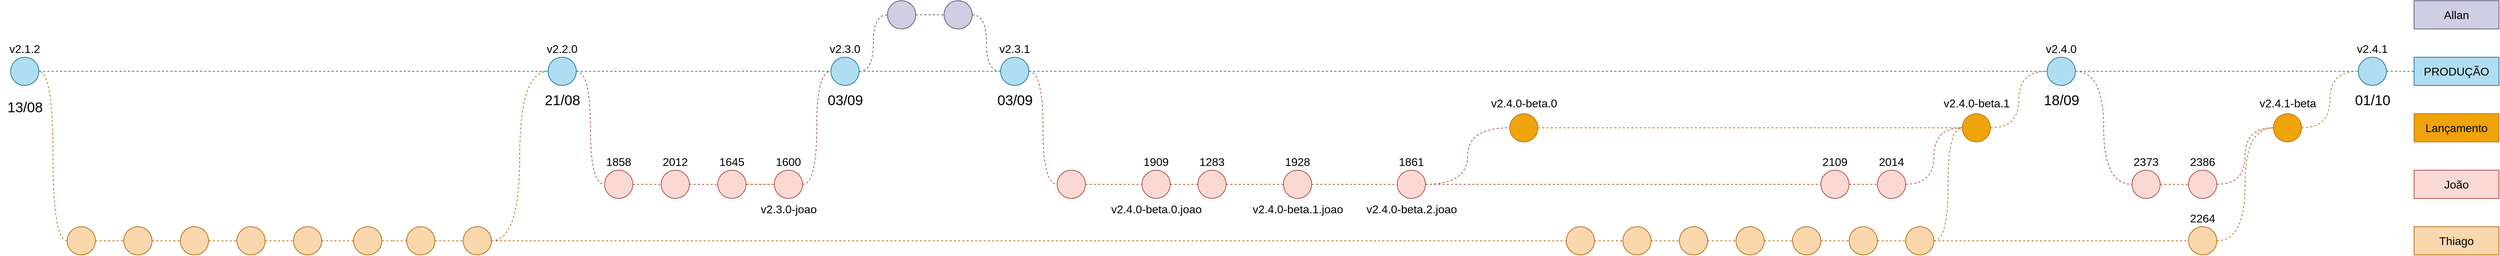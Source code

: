<mxfile version="28.2.5">
  <diagram name="Página-1" id="0lFC8JYQDPyYa-0Zj6cP">
    <mxGraphModel dx="3020" dy="1036" grid="1" gridSize="10" guides="1" tooltips="1" connect="1" arrows="1" fold="1" page="1" pageScale="1" pageWidth="827" pageHeight="1169" math="0" shadow="0">
      <root>
        <mxCell id="0" />
        <mxCell id="1" parent="0" />
        <mxCell id="Hf0nUSn8OMHUZp1qof5B-4" value="" style="edgeStyle=orthogonalEdgeStyle;rounded=1;orthogonalLoop=1;jettySize=auto;html=1;fontFamily=Helvetica;fontSize=16;fontColor=default;fontStyle=0;labelBackgroundColor=none;curved=0;endArrow=none;endFill=0;dashed=1;fillColor=#b1ddf0;strokeColor=#10739e;" parent="1" source="Hf0nUSn8OMHUZp1qof5B-1" target="Hf0nUSn8OMHUZp1qof5B-3" edge="1">
          <mxGeometry relative="1" as="geometry" />
        </mxCell>
        <mxCell id="GIleygXYsajchvQRSn_2-2" style="edgeStyle=orthogonalEdgeStyle;rounded=1;orthogonalLoop=1;jettySize=auto;html=1;entryX=0;entryY=0.5;entryDx=0;entryDy=0;dashed=1;strokeColor=#ae4132;align=center;verticalAlign=middle;fontFamily=Helvetica;fontSize=16;fontColor=default;fontStyle=0;labelBackgroundColor=none;endArrow=none;endFill=0;fillColor=#fad9d5;exitX=1;exitY=0.5;exitDx=0;exitDy=0;curved=1;" parent="1" source="Hf0nUSn8OMHUZp1qof5B-3" target="GIleygXYsajchvQRSn_2-1" edge="1">
          <mxGeometry relative="1" as="geometry" />
        </mxCell>
        <mxCell id="Hf0nUSn8OMHUZp1qof5B-1" value="v2.1.2" style="ellipse;whiteSpace=wrap;html=1;aspect=fixed;fillColor=#b1ddf0;strokeColor=#10739e;labelPosition=center;verticalLabelPosition=top;align=center;verticalAlign=bottom;fontStyle=0;labelBackgroundColor=none;fontSize=16;" parent="1" vertex="1">
          <mxGeometry x="-720" y="280" width="40" height="40" as="geometry" />
        </mxCell>
        <mxCell id="Hf0nUSn8OMHUZp1qof5B-10" value="" style="edgeStyle=orthogonalEdgeStyle;shape=connector;curved=0;rounded=1;orthogonalLoop=1;jettySize=auto;html=1;dashed=1;strokeColor=#10739e;align=center;verticalAlign=middle;fontFamily=Helvetica;fontSize=16;fontColor=default;fontStyle=0;labelBackgroundColor=none;endArrow=none;endFill=0;fillColor=#b1ddf0;" parent="1" source="Hf0nUSn8OMHUZp1qof5B-3" target="Hf0nUSn8OMHUZp1qof5B-9" edge="1">
          <mxGeometry relative="1" as="geometry" />
        </mxCell>
        <mxCell id="Hf0nUSn8OMHUZp1qof5B-3" value="v2.2.0" style="ellipse;whiteSpace=wrap;html=1;aspect=fixed;fillColor=#b1ddf0;strokeColor=#10739e;labelPosition=center;verticalLabelPosition=top;align=center;verticalAlign=bottom;fontStyle=0;labelBackgroundColor=none;fontSize=16;" parent="1" vertex="1">
          <mxGeometry x="40" y="280" width="40" height="40" as="geometry" />
        </mxCell>
        <mxCell id="Hf0nUSn8OMHUZp1qof5B-12" value="" style="edgeStyle=orthogonalEdgeStyle;shape=connector;curved=0;rounded=1;orthogonalLoop=1;jettySize=auto;html=1;dashed=1;strokeColor=#10739e;align=center;verticalAlign=middle;fontFamily=Helvetica;fontSize=16;fontColor=default;fontStyle=0;labelBackgroundColor=none;endArrow=none;endFill=0;fillColor=#b1ddf0;" parent="1" source="Hf0nUSn8OMHUZp1qof5B-9" target="Hf0nUSn8OMHUZp1qof5B-11" edge="1">
          <mxGeometry relative="1" as="geometry" />
        </mxCell>
        <mxCell id="GIleygXYsajchvQRSn_2-31" style="edgeStyle=orthogonalEdgeStyle;shape=connector;curved=1;rounded=1;orthogonalLoop=1;jettySize=auto;html=1;entryX=0;entryY=0.5;entryDx=0;entryDy=0;dashed=1;strokeColor=#56517e;align=center;verticalAlign=middle;fontFamily=Helvetica;fontSize=16;fontColor=default;fontStyle=0;labelBackgroundColor=none;endArrow=none;endFill=0;fillColor=#d0cee2;" parent="1" source="Hf0nUSn8OMHUZp1qof5B-9" target="GIleygXYsajchvQRSn_2-30" edge="1">
          <mxGeometry relative="1" as="geometry" />
        </mxCell>
        <mxCell id="Hf0nUSn8OMHUZp1qof5B-9" value="v2.3.0" style="ellipse;whiteSpace=wrap;html=1;aspect=fixed;fillColor=#b1ddf0;strokeColor=#10739e;labelPosition=center;verticalLabelPosition=top;align=center;verticalAlign=bottom;fontStyle=0;labelBackgroundColor=none;fontSize=16;" parent="1" vertex="1">
          <mxGeometry x="440" y="280" width="40" height="40" as="geometry" />
        </mxCell>
        <mxCell id="Hf0nUSn8OMHUZp1qof5B-14" value="" style="edgeStyle=orthogonalEdgeStyle;shape=connector;curved=0;rounded=1;orthogonalLoop=1;jettySize=auto;html=1;dashed=1;strokeColor=#10739e;align=center;verticalAlign=middle;fontFamily=Helvetica;fontSize=16;fontColor=default;fontStyle=0;labelBackgroundColor=none;endArrow=none;endFill=0;fillColor=#b1ddf0;entryX=0;entryY=0.5;entryDx=0;entryDy=0;" parent="1" source="Hf0nUSn8OMHUZp1qof5B-11" target="GIleygXYsajchvQRSn_2-66" edge="1">
          <mxGeometry relative="1" as="geometry" />
        </mxCell>
        <mxCell id="GIleygXYsajchvQRSn_2-37" style="edgeStyle=orthogonalEdgeStyle;shape=connector;curved=1;rounded=1;orthogonalLoop=1;jettySize=auto;html=1;entryX=0;entryY=0.5;entryDx=0;entryDy=0;dashed=1;strokeColor=#ae4132;align=center;verticalAlign=middle;fontFamily=Helvetica;fontSize=16;fontColor=default;fontStyle=0;labelBackgroundColor=none;endArrow=none;endFill=0;fillColor=#fad9d5;" parent="1" source="Hf0nUSn8OMHUZp1qof5B-11" target="GIleygXYsajchvQRSn_2-36" edge="1">
          <mxGeometry relative="1" as="geometry" />
        </mxCell>
        <mxCell id="Hf0nUSn8OMHUZp1qof5B-11" value="v2.3.1" style="ellipse;whiteSpace=wrap;html=1;aspect=fixed;fillColor=#b1ddf0;strokeColor=#10739e;labelPosition=center;verticalLabelPosition=top;align=center;verticalAlign=bottom;fontStyle=0;labelBackgroundColor=none;fontSize=16;" parent="1" vertex="1">
          <mxGeometry x="680" y="280" width="40" height="40" as="geometry" />
        </mxCell>
        <mxCell id="Hf0nUSn8OMHUZp1qof5B-13" value="PRODUÇÃO" style="whiteSpace=wrap;html=1;fontSize=16;verticalAlign=middle;fillColor=#b1ddf0;strokeColor=#10739e;fontStyle=0;labelBackgroundColor=none;" parent="1" vertex="1">
          <mxGeometry x="2679" y="280" width="120" height="40" as="geometry" />
        </mxCell>
        <mxCell id="Hf0nUSn8OMHUZp1qof5B-19" value="" style="edgeStyle=orthogonalEdgeStyle;shape=connector;curved=0;rounded=1;orthogonalLoop=1;jettySize=auto;html=1;dashed=1;strokeColor=#b46504;align=center;verticalAlign=middle;fontFamily=Helvetica;fontSize=16;fontColor=default;fontStyle=0;labelBackgroundColor=none;endArrow=none;endFill=0;fillColor=#fad7ac;" parent="1" source="Hf0nUSn8OMHUZp1qof5B-16" target="Hf0nUSn8OMHUZp1qof5B-18" edge="1">
          <mxGeometry relative="1" as="geometry" />
        </mxCell>
        <mxCell id="GIleygXYsajchvQRSn_2-4" style="edgeStyle=orthogonalEdgeStyle;rounded=1;orthogonalLoop=1;jettySize=auto;html=1;dashed=1;strokeColor=#b46504;align=center;verticalAlign=middle;fontFamily=Helvetica;fontSize=16;fontColor=default;fontStyle=0;labelBackgroundColor=none;endArrow=none;endFill=0;curved=1;fillColor=#fad7ac;entryX=1;entryY=0.5;entryDx=0;entryDy=0;" parent="1" source="Hf0nUSn8OMHUZp1qof5B-16" target="Hf0nUSn8OMHUZp1qof5B-1" edge="1">
          <mxGeometry relative="1" as="geometry">
            <mxPoint x="20" y="370" as="targetPoint" />
          </mxGeometry>
        </mxCell>
        <mxCell id="Hf0nUSn8OMHUZp1qof5B-16" value="" style="ellipse;whiteSpace=wrap;html=1;aspect=fixed;fillColor=#fad7ac;strokeColor=#b46504;labelPosition=center;verticalLabelPosition=top;align=center;verticalAlign=bottom;fontStyle=0;labelBackgroundColor=none;fontSize=16;" parent="1" vertex="1">
          <mxGeometry x="-640" y="520" width="40" height="40" as="geometry" />
        </mxCell>
        <mxCell id="Hf0nUSn8OMHUZp1qof5B-21" value="" style="edgeStyle=orthogonalEdgeStyle;shape=connector;curved=0;rounded=1;orthogonalLoop=1;jettySize=auto;html=1;dashed=1;strokeColor=#b46504;align=center;verticalAlign=middle;fontFamily=Helvetica;fontSize=16;fontColor=default;fontStyle=0;labelBackgroundColor=none;endArrow=none;endFill=0;fillColor=#fad7ac;exitX=1;exitY=0.5;exitDx=0;exitDy=0;" parent="1" source="Hf0nUSn8OMHUZp1qof5B-18" target="Hf0nUSn8OMHUZp1qof5B-20" edge="1">
          <mxGeometry relative="1" as="geometry">
            <mxPoint x="-320" y="540" as="sourcePoint" />
          </mxGeometry>
        </mxCell>
        <mxCell id="Hf0nUSn8OMHUZp1qof5B-18" value="" style="ellipse;whiteSpace=wrap;html=1;aspect=fixed;fillColor=#fad7ac;strokeColor=#b46504;labelPosition=center;verticalLabelPosition=top;align=center;verticalAlign=bottom;fontStyle=0;labelBackgroundColor=none;fontSize=16;" parent="1" vertex="1">
          <mxGeometry x="-560" y="520" width="40" height="40" as="geometry" />
        </mxCell>
        <mxCell id="Hf0nUSn8OMHUZp1qof5B-23" value="" style="edgeStyle=orthogonalEdgeStyle;shape=connector;curved=0;rounded=1;orthogonalLoop=1;jettySize=auto;html=1;dashed=1;strokeColor=#b46504;align=center;verticalAlign=middle;fontFamily=Helvetica;fontSize=16;fontColor=default;fontStyle=0;labelBackgroundColor=none;endArrow=none;endFill=0;fillColor=#fad7ac;" parent="1" source="Hf0nUSn8OMHUZp1qof5B-20" target="Hf0nUSn8OMHUZp1qof5B-22" edge="1">
          <mxGeometry relative="1" as="geometry" />
        </mxCell>
        <mxCell id="Hf0nUSn8OMHUZp1qof5B-20" value="" style="ellipse;whiteSpace=wrap;html=1;aspect=fixed;fillColor=#fad7ac;strokeColor=#b46504;labelPosition=center;verticalLabelPosition=top;align=center;verticalAlign=bottom;fontStyle=0;labelBackgroundColor=none;fontSize=16;" parent="1" vertex="1">
          <mxGeometry x="-480" y="520" width="40" height="40" as="geometry" />
        </mxCell>
        <mxCell id="GIleygXYsajchvQRSn_2-19" value="" style="edgeStyle=orthogonalEdgeStyle;shape=connector;curved=0;rounded=1;orthogonalLoop=1;jettySize=auto;html=1;dashed=1;strokeColor=#b46504;align=center;verticalAlign=middle;fontFamily=Helvetica;fontSize=16;fontColor=default;fontStyle=0;labelBackgroundColor=none;endArrow=none;endFill=0;fillColor=#fad7ac;" parent="1" source="Hf0nUSn8OMHUZp1qof5B-22" target="GIleygXYsajchvQRSn_2-18" edge="1">
          <mxGeometry relative="1" as="geometry" />
        </mxCell>
        <mxCell id="Hf0nUSn8OMHUZp1qof5B-22" value="" style="ellipse;whiteSpace=wrap;html=1;aspect=fixed;fillColor=#fad7ac;strokeColor=#b46504;labelPosition=center;verticalLabelPosition=top;align=center;verticalAlign=bottom;fontStyle=0;labelBackgroundColor=none;fontSize=16;" parent="1" vertex="1">
          <mxGeometry x="-400" y="520" width="40" height="40" as="geometry" />
        </mxCell>
        <mxCell id="Hf0nUSn8OMHUZp1qof5B-24" value="Thiago" style="whiteSpace=wrap;html=1;fontSize=16;verticalAlign=middle;fillColor=#fad7ac;strokeColor=#b46504;fontStyle=0;labelBackgroundColor=none;" parent="1" vertex="1">
          <mxGeometry x="2679" y="520" width="120" height="40" as="geometry" />
        </mxCell>
        <mxCell id="GIleygXYsajchvQRSn_2-6" value="" style="edgeStyle=orthogonalEdgeStyle;rounded=1;orthogonalLoop=1;jettySize=auto;html=1;dashed=1;strokeColor=#ae4132;align=center;verticalAlign=middle;fontFamily=Helvetica;fontSize=16;fontColor=default;fontStyle=0;labelBackgroundColor=none;endArrow=none;endFill=0;curved=1;fillColor=#fad9d5;" parent="1" source="GIleygXYsajchvQRSn_2-1" target="GIleygXYsajchvQRSn_2-5" edge="1">
          <mxGeometry relative="1" as="geometry" />
        </mxCell>
        <mxCell id="GIleygXYsajchvQRSn_2-1" value="1858" style="ellipse;whiteSpace=wrap;html=1;aspect=fixed;fillColor=#fad9d5;strokeColor=#ae4132;labelPosition=center;verticalLabelPosition=top;align=center;verticalAlign=bottom;fontStyle=0;labelBackgroundColor=none;fontSize=16;" parent="1" vertex="1">
          <mxGeometry x="120" y="440" width="40" height="40" as="geometry" />
        </mxCell>
        <mxCell id="GIleygXYsajchvQRSn_2-3" value="João" style="whiteSpace=wrap;html=1;fontSize=16;verticalAlign=middle;fillColor=#fad9d5;strokeColor=#ae4132;fontStyle=0;labelBackgroundColor=none;" parent="1" vertex="1">
          <mxGeometry x="2679" y="440" width="120" height="40" as="geometry" />
        </mxCell>
        <mxCell id="GIleygXYsajchvQRSn_2-8" value="" style="edgeStyle=orthogonalEdgeStyle;rounded=1;orthogonalLoop=1;jettySize=auto;html=1;dashed=1;strokeColor=#ae4132;align=center;verticalAlign=middle;fontFamily=Helvetica;fontSize=16;fontColor=default;fontStyle=0;labelBackgroundColor=none;endArrow=none;endFill=0;curved=1;fillColor=#fad9d5;" parent="1" source="GIleygXYsajchvQRSn_2-5" target="GIleygXYsajchvQRSn_2-7" edge="1">
          <mxGeometry relative="1" as="geometry" />
        </mxCell>
        <mxCell id="GIleygXYsajchvQRSn_2-5" value="2012" style="ellipse;whiteSpace=wrap;html=1;aspect=fixed;fillColor=#fad9d5;strokeColor=#ae4132;labelPosition=center;verticalLabelPosition=top;align=center;verticalAlign=bottom;fontStyle=0;labelBackgroundColor=none;fontSize=16;" parent="1" vertex="1">
          <mxGeometry x="200" y="440" width="40" height="40" as="geometry" />
        </mxCell>
        <mxCell id="GIleygXYsajchvQRSn_2-10" value="" style="edgeStyle=orthogonalEdgeStyle;rounded=1;orthogonalLoop=1;jettySize=auto;html=1;dashed=1;strokeColor=#b46504;align=center;verticalAlign=middle;fontFamily=Helvetica;fontSize=16;fontColor=default;fontStyle=0;labelBackgroundColor=none;endArrow=none;endFill=0;curved=0;fillColor=#fad7ac;" parent="1" source="GIleygXYsajchvQRSn_2-7" target="GIleygXYsajchvQRSn_2-9" edge="1">
          <mxGeometry relative="1" as="geometry" />
        </mxCell>
        <mxCell id="GIleygXYsajchvQRSn_2-7" value="1645" style="ellipse;whiteSpace=wrap;html=1;aspect=fixed;fillColor=#fad9d5;strokeColor=#ae4132;labelPosition=center;verticalLabelPosition=top;align=center;verticalAlign=bottom;fontStyle=0;labelBackgroundColor=none;fontSize=16;" parent="1" vertex="1">
          <mxGeometry x="280" y="440" width="40" height="40" as="geometry" />
        </mxCell>
        <mxCell id="GIleygXYsajchvQRSn_2-26" value="" style="edgeStyle=orthogonalEdgeStyle;shape=connector;curved=1;rounded=1;orthogonalLoop=1;jettySize=auto;html=1;dashed=1;strokeColor=#ae4132;align=center;verticalAlign=middle;fontFamily=Helvetica;fontSize=16;fontColor=default;fontStyle=0;labelBackgroundColor=none;endArrow=none;endFill=0;fillColor=#fad9d5;" parent="1" source="GIleygXYsajchvQRSn_2-9" target="GIleygXYsajchvQRSn_2-7" edge="1">
          <mxGeometry relative="1" as="geometry" />
        </mxCell>
        <mxCell id="GIleygXYsajchvQRSn_2-28" style="edgeStyle=orthogonalEdgeStyle;shape=connector;rounded=1;orthogonalLoop=1;jettySize=auto;html=1;entryX=0;entryY=0.5;entryDx=0;entryDy=0;dashed=1;strokeColor=#ae4132;align=center;verticalAlign=middle;fontFamily=Helvetica;fontSize=16;fontColor=default;fontStyle=0;labelBackgroundColor=none;endArrow=none;endFill=0;fillColor=#fad9d5;curved=1;" parent="1" source="GIleygXYsajchvQRSn_2-9" target="Hf0nUSn8OMHUZp1qof5B-9" edge="1">
          <mxGeometry relative="1" as="geometry" />
        </mxCell>
        <mxCell id="GIleygXYsajchvQRSn_2-9" value="1600" style="ellipse;whiteSpace=wrap;html=1;aspect=fixed;fillColor=#fad9d5;strokeColor=#ae4132;labelPosition=center;verticalLabelPosition=top;align=center;verticalAlign=bottom;fontStyle=0;labelBackgroundColor=none;fontSize=16;" parent="1" vertex="1">
          <mxGeometry x="360" y="440" width="40" height="40" as="geometry" />
        </mxCell>
        <mxCell id="GIleygXYsajchvQRSn_2-21" value="" style="edgeStyle=orthogonalEdgeStyle;shape=connector;curved=0;rounded=1;orthogonalLoop=1;jettySize=auto;html=1;dashed=1;strokeColor=#b46504;align=center;verticalAlign=middle;fontFamily=Helvetica;fontSize=16;fontColor=default;fontStyle=0;labelBackgroundColor=none;endArrow=none;endFill=0;fillColor=#fad7ac;" parent="1" source="GIleygXYsajchvQRSn_2-18" target="GIleygXYsajchvQRSn_2-20" edge="1">
          <mxGeometry relative="1" as="geometry" />
        </mxCell>
        <mxCell id="GIleygXYsajchvQRSn_2-18" value="" style="ellipse;whiteSpace=wrap;html=1;aspect=fixed;fillColor=#fad7ac;strokeColor=#b46504;labelPosition=center;verticalLabelPosition=top;align=center;verticalAlign=bottom;fontStyle=0;labelBackgroundColor=none;fontSize=16;" parent="1" vertex="1">
          <mxGeometry x="-320" y="520" width="40" height="40" as="geometry" />
        </mxCell>
        <mxCell id="GIleygXYsajchvQRSn_2-23" value="" style="edgeStyle=orthogonalEdgeStyle;shape=connector;curved=0;rounded=1;orthogonalLoop=1;jettySize=auto;html=1;dashed=1;strokeColor=#b46504;align=center;verticalAlign=middle;fontFamily=Helvetica;fontSize=16;fontColor=default;fontStyle=0;labelBackgroundColor=none;endArrow=none;endFill=0;fillColor=#fad7ac;" parent="1" source="GIleygXYsajchvQRSn_2-20" target="GIleygXYsajchvQRSn_2-22" edge="1">
          <mxGeometry relative="1" as="geometry" />
        </mxCell>
        <mxCell id="GIleygXYsajchvQRSn_2-20" value="" style="ellipse;whiteSpace=wrap;html=1;aspect=fixed;fillColor=#fad7ac;strokeColor=#b46504;labelPosition=center;verticalLabelPosition=top;align=center;verticalAlign=bottom;fontStyle=0;labelBackgroundColor=none;fontSize=16;" parent="1" vertex="1">
          <mxGeometry x="-235" y="520" width="40" height="40" as="geometry" />
        </mxCell>
        <mxCell id="GIleygXYsajchvQRSn_2-25" value="" style="edgeStyle=orthogonalEdgeStyle;shape=connector;curved=0;rounded=1;orthogonalLoop=1;jettySize=auto;html=1;dashed=1;strokeColor=#b46504;align=center;verticalAlign=middle;fontFamily=Helvetica;fontSize=16;fontColor=default;fontStyle=0;labelBackgroundColor=none;endArrow=none;endFill=0;fillColor=#fad7ac;" parent="1" source="GIleygXYsajchvQRSn_2-22" target="GIleygXYsajchvQRSn_2-24" edge="1">
          <mxGeometry relative="1" as="geometry" />
        </mxCell>
        <mxCell id="GIleygXYsajchvQRSn_2-22" value="" style="ellipse;whiteSpace=wrap;html=1;aspect=fixed;fillColor=#fad7ac;strokeColor=#b46504;labelPosition=center;verticalLabelPosition=top;align=center;verticalAlign=bottom;fontStyle=0;labelBackgroundColor=none;fontSize=16;" parent="1" vertex="1">
          <mxGeometry x="-160" y="520" width="40" height="40" as="geometry" />
        </mxCell>
        <mxCell id="GIleygXYsajchvQRSn_2-35" style="edgeStyle=orthogonalEdgeStyle;shape=connector;curved=1;rounded=1;orthogonalLoop=1;jettySize=auto;html=1;entryX=0;entryY=0.5;entryDx=0;entryDy=0;dashed=1;strokeColor=#b46504;align=center;verticalAlign=middle;fontFamily=Helvetica;fontSize=16;fontColor=default;fontStyle=0;labelBackgroundColor=none;endArrow=none;endFill=0;fillColor=#fad7ac;" parent="1" source="GIleygXYsajchvQRSn_2-24" target="Hf0nUSn8OMHUZp1qof5B-3" edge="1">
          <mxGeometry relative="1" as="geometry" />
        </mxCell>
        <mxCell id="GIleygXYsajchvQRSn_2-46" style="edgeStyle=orthogonalEdgeStyle;shape=connector;curved=1;rounded=1;orthogonalLoop=1;jettySize=auto;html=1;dashed=1;strokeColor=#b46504;align=center;verticalAlign=middle;fontFamily=Helvetica;fontSize=16;fontColor=default;fontStyle=0;labelBackgroundColor=none;endArrow=none;endFill=0;fillColor=#fad7ac;entryX=0;entryY=0.5;entryDx=0;entryDy=0;" parent="1" source="GIleygXYsajchvQRSn_2-24" target="GIleygXYsajchvQRSn_2-47" edge="1">
          <mxGeometry relative="1" as="geometry">
            <mxPoint x="90" y="540" as="targetPoint" />
          </mxGeometry>
        </mxCell>
        <mxCell id="GIleygXYsajchvQRSn_2-24" value="" style="ellipse;whiteSpace=wrap;html=1;aspect=fixed;fillColor=#fad7ac;strokeColor=#b46504;labelPosition=center;verticalLabelPosition=top;align=center;verticalAlign=bottom;fontStyle=0;labelBackgroundColor=none;fontSize=16;" parent="1" vertex="1">
          <mxGeometry x="-80" y="520" width="40" height="40" as="geometry" />
        </mxCell>
        <mxCell id="GIleygXYsajchvQRSn_2-29" value="Allan" style="whiteSpace=wrap;html=1;fontSize=16;verticalAlign=middle;fillColor=#d0cee2;strokeColor=#56517e;fontStyle=0;labelBackgroundColor=none;" parent="1" vertex="1">
          <mxGeometry x="2679" y="200" width="120" height="40" as="geometry" />
        </mxCell>
        <mxCell id="GIleygXYsajchvQRSn_2-33" value="" style="edgeStyle=orthogonalEdgeStyle;shape=connector;curved=0;rounded=1;orthogonalLoop=1;jettySize=auto;html=1;dashed=1;strokeColor=#56517e;align=center;verticalAlign=middle;fontFamily=Helvetica;fontSize=16;fontColor=default;fontStyle=0;labelBackgroundColor=none;endArrow=none;endFill=0;fillColor=#d0cee2;" parent="1" source="GIleygXYsajchvQRSn_2-30" target="GIleygXYsajchvQRSn_2-32" edge="1">
          <mxGeometry relative="1" as="geometry" />
        </mxCell>
        <mxCell id="GIleygXYsajchvQRSn_2-30" value="" style="ellipse;whiteSpace=wrap;html=1;aspect=fixed;fillColor=#d0cee2;strokeColor=#56517e;labelPosition=center;verticalLabelPosition=top;align=center;verticalAlign=bottom;fontStyle=0;labelBackgroundColor=none;fontSize=16;" parent="1" vertex="1">
          <mxGeometry x="520" y="200" width="40" height="40" as="geometry" />
        </mxCell>
        <mxCell id="GIleygXYsajchvQRSn_2-34" style="edgeStyle=orthogonalEdgeStyle;shape=connector;curved=1;rounded=1;orthogonalLoop=1;jettySize=auto;html=1;entryX=0;entryY=0.5;entryDx=0;entryDy=0;dashed=1;strokeColor=#56517e;align=center;verticalAlign=middle;fontFamily=Helvetica;fontSize=16;fontColor=default;fontStyle=0;labelBackgroundColor=none;endArrow=none;endFill=0;fillColor=#d0cee2;" parent="1" source="GIleygXYsajchvQRSn_2-32" target="Hf0nUSn8OMHUZp1qof5B-11" edge="1">
          <mxGeometry relative="1" as="geometry" />
        </mxCell>
        <mxCell id="GIleygXYsajchvQRSn_2-32" value="" style="ellipse;whiteSpace=wrap;html=1;aspect=fixed;fillColor=#d0cee2;strokeColor=#56517e;labelPosition=center;verticalLabelPosition=top;align=center;verticalAlign=bottom;fontStyle=0;labelBackgroundColor=none;fontSize=16;" parent="1" vertex="1">
          <mxGeometry x="600" y="200" width="40" height="40" as="geometry" />
        </mxCell>
        <mxCell id="GIleygXYsajchvQRSn_2-39" value="" style="edgeStyle=orthogonalEdgeStyle;shape=connector;curved=1;rounded=1;orthogonalLoop=1;jettySize=auto;html=1;dashed=1;strokeColor=#ae4132;align=center;verticalAlign=middle;fontFamily=Helvetica;fontSize=16;fontColor=default;fontStyle=0;labelBackgroundColor=none;endArrow=none;endFill=0;fillColor=#fad9d5;" parent="1" source="GIleygXYsajchvQRSn_2-36" target="GIleygXYsajchvQRSn_2-38" edge="1">
          <mxGeometry relative="1" as="geometry" />
        </mxCell>
        <mxCell id="GIleygXYsajchvQRSn_2-36" value="" style="ellipse;whiteSpace=wrap;html=1;aspect=fixed;fillColor=#fad9d5;strokeColor=#ae4132;labelPosition=center;verticalLabelPosition=top;align=center;verticalAlign=bottom;fontStyle=0;labelBackgroundColor=none;fontSize=16;" parent="1" vertex="1">
          <mxGeometry x="760" y="440" width="40" height="40" as="geometry" />
        </mxCell>
        <mxCell id="GIleygXYsajchvQRSn_2-41" value="" style="edgeStyle=orthogonalEdgeStyle;shape=connector;curved=1;rounded=1;orthogonalLoop=1;jettySize=auto;html=1;dashed=1;strokeColor=#ae4132;align=center;verticalAlign=middle;fontFamily=Helvetica;fontSize=16;fontColor=default;fontStyle=0;labelBackgroundColor=none;endArrow=none;endFill=0;fillColor=#fad9d5;" parent="1" source="GIleygXYsajchvQRSn_2-38" target="GIleygXYsajchvQRSn_2-40" edge="1">
          <mxGeometry relative="1" as="geometry" />
        </mxCell>
        <mxCell id="GIleygXYsajchvQRSn_2-38" value="1909" style="ellipse;whiteSpace=wrap;html=1;aspect=fixed;fillColor=#fad9d5;strokeColor=#ae4132;labelPosition=center;verticalLabelPosition=top;align=center;verticalAlign=bottom;fontStyle=0;labelBackgroundColor=none;fontSize=16;" parent="1" vertex="1">
          <mxGeometry x="880" y="440" width="40" height="40" as="geometry" />
        </mxCell>
        <mxCell id="GIleygXYsajchvQRSn_2-43" value="" style="edgeStyle=orthogonalEdgeStyle;shape=connector;curved=1;rounded=1;orthogonalLoop=1;jettySize=auto;html=1;dashed=1;strokeColor=#ae4132;align=center;verticalAlign=middle;fontFamily=Helvetica;fontSize=16;fontColor=default;fontStyle=0;labelBackgroundColor=none;endArrow=none;endFill=0;fillColor=#fad9d5;" parent="1" source="GIleygXYsajchvQRSn_2-40" target="GIleygXYsajchvQRSn_2-42" edge="1">
          <mxGeometry relative="1" as="geometry" />
        </mxCell>
        <mxCell id="GIleygXYsajchvQRSn_2-40" value="1283" style="ellipse;whiteSpace=wrap;html=1;aspect=fixed;fillColor=#fad9d5;strokeColor=#ae4132;labelPosition=center;verticalLabelPosition=top;align=center;verticalAlign=bottom;fontStyle=0;labelBackgroundColor=none;fontSize=16;" parent="1" vertex="1">
          <mxGeometry x="959" y="440" width="40" height="40" as="geometry" />
        </mxCell>
        <mxCell id="GIleygXYsajchvQRSn_2-45" value="" style="edgeStyle=orthogonalEdgeStyle;shape=connector;curved=1;rounded=1;orthogonalLoop=1;jettySize=auto;html=1;dashed=1;strokeColor=#ae4132;align=center;verticalAlign=middle;fontFamily=Helvetica;fontSize=16;fontColor=default;fontStyle=0;labelBackgroundColor=none;endArrow=none;endFill=0;fillColor=#fad9d5;" parent="1" source="GIleygXYsajchvQRSn_2-42" target="GIleygXYsajchvQRSn_2-44" edge="1">
          <mxGeometry relative="1" as="geometry" />
        </mxCell>
        <mxCell id="GIleygXYsajchvQRSn_2-42" value="1928" style="ellipse;whiteSpace=wrap;html=1;aspect=fixed;fillColor=#fad9d5;strokeColor=#ae4132;labelPosition=center;verticalLabelPosition=top;align=center;verticalAlign=bottom;fontStyle=0;labelBackgroundColor=none;fontSize=16;" parent="1" vertex="1">
          <mxGeometry x="1080" y="440" width="40" height="40" as="geometry" />
        </mxCell>
        <mxCell id="GIleygXYsajchvQRSn_2-73" style="edgeStyle=orthogonalEdgeStyle;shape=connector;curved=1;rounded=1;orthogonalLoop=1;jettySize=auto;html=1;entryX=0;entryY=0.5;entryDx=0;entryDy=0;dashed=1;strokeColor=#ae4132;align=center;verticalAlign=middle;fontFamily=Helvetica;fontSize=16;fontColor=default;fontStyle=0;labelBackgroundColor=none;endArrow=none;endFill=0;fillColor=#fad9d5;" parent="1" source="GIleygXYsajchvQRSn_2-44" target="GIleygXYsajchvQRSn_2-72" edge="1">
          <mxGeometry relative="1" as="geometry" />
        </mxCell>
        <mxCell id="xvnGSztWDjFvMEGjqHsq-4" style="edgeStyle=orthogonalEdgeStyle;shape=connector;curved=1;rounded=1;orthogonalLoop=1;jettySize=auto;html=1;entryX=0;entryY=0.5;entryDx=0;entryDy=0;dashed=1;strokeColor=#ae4132;align=center;verticalAlign=middle;fontFamily=Helvetica;fontSize=16;fontColor=default;fontStyle=0;labelBackgroundColor=none;endArrow=none;endFill=0;fillColor=#fad9d5;" edge="1" parent="1" source="GIleygXYsajchvQRSn_2-44" target="xvnGSztWDjFvMEGjqHsq-2">
          <mxGeometry relative="1" as="geometry" />
        </mxCell>
        <mxCell id="GIleygXYsajchvQRSn_2-44" value="1861" style="ellipse;whiteSpace=wrap;html=1;aspect=fixed;fillColor=#fad9d5;strokeColor=#ae4132;labelPosition=center;verticalLabelPosition=top;align=center;verticalAlign=bottom;fontStyle=0;labelBackgroundColor=none;fontSize=16;" parent="1" vertex="1">
          <mxGeometry x="1241" y="440" width="40" height="40" as="geometry" />
        </mxCell>
        <mxCell id="GIleygXYsajchvQRSn_2-49" value="" style="edgeStyle=orthogonalEdgeStyle;shape=connector;curved=1;rounded=1;orthogonalLoop=1;jettySize=auto;html=1;dashed=1;strokeColor=#b46504;align=center;verticalAlign=middle;fontFamily=Helvetica;fontSize=16;fontColor=default;fontStyle=0;labelBackgroundColor=none;endArrow=none;endFill=0;fillColor=#fad7ac;" parent="1" source="GIleygXYsajchvQRSn_2-47" target="GIleygXYsajchvQRSn_2-48" edge="1">
          <mxGeometry relative="1" as="geometry" />
        </mxCell>
        <mxCell id="GIleygXYsajchvQRSn_2-47" value="" style="ellipse;whiteSpace=wrap;html=1;aspect=fixed;fillColor=#fad7ac;strokeColor=#b46504;labelPosition=center;verticalLabelPosition=top;align=center;verticalAlign=bottom;fontStyle=0;labelBackgroundColor=none;fontSize=16;" parent="1" vertex="1">
          <mxGeometry x="1480" y="520" width="40" height="40" as="geometry" />
        </mxCell>
        <mxCell id="GIleygXYsajchvQRSn_2-51" value="" style="edgeStyle=orthogonalEdgeStyle;shape=connector;curved=1;rounded=1;orthogonalLoop=1;jettySize=auto;html=1;dashed=1;strokeColor=#b46504;align=center;verticalAlign=middle;fontFamily=Helvetica;fontSize=16;fontColor=default;fontStyle=0;labelBackgroundColor=none;endArrow=none;endFill=0;fillColor=#fad7ac;" parent="1" source="GIleygXYsajchvQRSn_2-48" target="GIleygXYsajchvQRSn_2-50" edge="1">
          <mxGeometry relative="1" as="geometry" />
        </mxCell>
        <mxCell id="GIleygXYsajchvQRSn_2-48" value="" style="ellipse;whiteSpace=wrap;html=1;aspect=fixed;fillColor=#fad7ac;strokeColor=#b46504;labelPosition=center;verticalLabelPosition=top;align=center;verticalAlign=bottom;fontStyle=0;labelBackgroundColor=none;fontSize=16;" parent="1" vertex="1">
          <mxGeometry x="1560" y="520" width="40" height="40" as="geometry" />
        </mxCell>
        <mxCell id="GIleygXYsajchvQRSn_2-53" value="" style="edgeStyle=orthogonalEdgeStyle;shape=connector;curved=1;rounded=1;orthogonalLoop=1;jettySize=auto;html=1;dashed=1;strokeColor=#b46504;align=center;verticalAlign=middle;fontFamily=Helvetica;fontSize=16;fontColor=default;fontStyle=0;labelBackgroundColor=none;endArrow=none;endFill=0;fillColor=#fad7ac;" parent="1" source="GIleygXYsajchvQRSn_2-50" target="GIleygXYsajchvQRSn_2-52" edge="1">
          <mxGeometry relative="1" as="geometry" />
        </mxCell>
        <mxCell id="GIleygXYsajchvQRSn_2-50" value="" style="ellipse;whiteSpace=wrap;html=1;aspect=fixed;fillColor=#fad7ac;strokeColor=#b46504;labelPosition=center;verticalLabelPosition=top;align=center;verticalAlign=bottom;fontStyle=0;labelBackgroundColor=none;fontSize=16;" parent="1" vertex="1">
          <mxGeometry x="1640" y="520" width="40" height="40" as="geometry" />
        </mxCell>
        <mxCell id="GIleygXYsajchvQRSn_2-60" value="" style="edgeStyle=orthogonalEdgeStyle;shape=connector;curved=1;rounded=1;orthogonalLoop=1;jettySize=auto;html=1;dashed=1;strokeColor=#b46504;align=center;verticalAlign=middle;fontFamily=Helvetica;fontSize=16;fontColor=default;fontStyle=0;labelBackgroundColor=none;endArrow=none;endFill=0;fillColor=#fad7ac;" parent="1" source="GIleygXYsajchvQRSn_2-52" target="GIleygXYsajchvQRSn_2-59" edge="1">
          <mxGeometry relative="1" as="geometry" />
        </mxCell>
        <mxCell id="GIleygXYsajchvQRSn_2-52" value="" style="ellipse;whiteSpace=wrap;html=1;aspect=fixed;fillColor=#fad7ac;strokeColor=#b46504;labelPosition=center;verticalLabelPosition=top;align=center;verticalAlign=bottom;fontStyle=0;labelBackgroundColor=none;fontSize=16;" parent="1" vertex="1">
          <mxGeometry x="1720" y="520" width="40" height="40" as="geometry" />
        </mxCell>
        <mxCell id="GIleygXYsajchvQRSn_2-55" value="&lt;font style=&quot;font-size: 20px;&quot;&gt;13/08&lt;/font&gt;" style="text;html=1;align=center;verticalAlign=middle;resizable=0;points=[];autosize=1;strokeColor=none;fillColor=none;fontFamily=Helvetica;fontSize=16;fontColor=default;fontStyle=0;labelBackgroundColor=none;" parent="1" vertex="1">
          <mxGeometry x="-735" y="330" width="70" height="40" as="geometry" />
        </mxCell>
        <mxCell id="GIleygXYsajchvQRSn_2-56" value="&lt;font style=&quot;font-size: 20px;&quot;&gt;21&lt;/font&gt;&lt;span style=&quot;font-size: 20px; background-color: transparent; color: light-dark(rgb(0, 0, 0), rgb(255, 255, 255));&quot;&gt;/08&lt;/span&gt;" style="text;html=1;align=center;verticalAlign=middle;resizable=0;points=[];autosize=1;strokeColor=none;fillColor=none;fontFamily=Helvetica;fontSize=16;fontColor=default;fontStyle=0;labelBackgroundColor=none;" parent="1" vertex="1">
          <mxGeometry x="25" y="320" width="70" height="40" as="geometry" />
        </mxCell>
        <mxCell id="GIleygXYsajchvQRSn_2-57" value="&lt;span style=&quot;font-size: 20px;&quot;&gt;03/09&lt;/span&gt;" style="text;html=1;align=center;verticalAlign=middle;resizable=0;points=[];autosize=1;strokeColor=none;fillColor=none;fontFamily=Helvetica;fontSize=16;fontColor=default;fontStyle=0;labelBackgroundColor=none;" parent="1" vertex="1">
          <mxGeometry x="425" y="320" width="70" height="40" as="geometry" />
        </mxCell>
        <mxCell id="GIleygXYsajchvQRSn_2-58" value="&lt;font style=&quot;font-size: 20px;&quot;&gt;03/09&lt;/font&gt;" style="text;html=1;align=center;verticalAlign=middle;resizable=0;points=[];autosize=1;strokeColor=none;fillColor=none;fontFamily=Helvetica;fontSize=16;fontColor=default;fontStyle=0;labelBackgroundColor=none;" parent="1" vertex="1">
          <mxGeometry x="665" y="320" width="70" height="40" as="geometry" />
        </mxCell>
        <mxCell id="GIleygXYsajchvQRSn_2-62" value="" style="edgeStyle=orthogonalEdgeStyle;shape=connector;curved=1;rounded=1;orthogonalLoop=1;jettySize=auto;html=1;dashed=1;strokeColor=#b46504;align=center;verticalAlign=middle;fontFamily=Helvetica;fontSize=16;fontColor=default;fontStyle=0;labelBackgroundColor=none;endArrow=none;endFill=0;fillColor=#fad7ac;" parent="1" source="GIleygXYsajchvQRSn_2-59" target="GIleygXYsajchvQRSn_2-61" edge="1">
          <mxGeometry relative="1" as="geometry" />
        </mxCell>
        <mxCell id="GIleygXYsajchvQRSn_2-59" value="" style="ellipse;whiteSpace=wrap;html=1;aspect=fixed;fillColor=#fad7ac;strokeColor=#b46504;labelPosition=center;verticalLabelPosition=top;align=center;verticalAlign=bottom;fontStyle=0;labelBackgroundColor=none;fontSize=16;" parent="1" vertex="1">
          <mxGeometry x="1800" y="520" width="40" height="40" as="geometry" />
        </mxCell>
        <mxCell id="GIleygXYsajchvQRSn_2-64" value="" style="edgeStyle=orthogonalEdgeStyle;shape=connector;curved=1;rounded=1;orthogonalLoop=1;jettySize=auto;html=1;dashed=1;strokeColor=#b46504;align=center;verticalAlign=middle;fontFamily=Helvetica;fontSize=16;fontColor=default;fontStyle=0;labelBackgroundColor=none;endArrow=none;endFill=0;fillColor=#fad7ac;" parent="1" source="GIleygXYsajchvQRSn_2-61" target="GIleygXYsajchvQRSn_2-63" edge="1">
          <mxGeometry relative="1" as="geometry" />
        </mxCell>
        <mxCell id="GIleygXYsajchvQRSn_2-61" value="" style="ellipse;whiteSpace=wrap;html=1;aspect=fixed;fillColor=#fad7ac;strokeColor=#b46504;labelPosition=center;verticalLabelPosition=top;align=center;verticalAlign=bottom;fontStyle=0;labelBackgroundColor=none;fontSize=16;" parent="1" vertex="1">
          <mxGeometry x="1880" y="520" width="40" height="40" as="geometry" />
        </mxCell>
        <mxCell id="GIleygXYsajchvQRSn_2-77" style="edgeStyle=orthogonalEdgeStyle;shape=connector;curved=1;rounded=1;orthogonalLoop=1;jettySize=auto;html=1;entryX=0;entryY=0.5;entryDx=0;entryDy=0;dashed=1;strokeColor=#b46504;align=center;verticalAlign=middle;fontFamily=Helvetica;fontSize=16;fontColor=default;fontStyle=0;labelBackgroundColor=none;endArrow=none;endFill=0;fillColor=#fad7ac;" parent="1" source="GIleygXYsajchvQRSn_2-63" target="GIleygXYsajchvQRSn_2-75" edge="1">
          <mxGeometry relative="1" as="geometry" />
        </mxCell>
        <mxCell id="GIleygXYsajchvQRSn_2-63" value="" style="ellipse;whiteSpace=wrap;html=1;aspect=fixed;fillColor=#fad7ac;strokeColor=#b46504;labelPosition=center;verticalLabelPosition=top;align=center;verticalAlign=bottom;fontStyle=0;labelBackgroundColor=none;fontSize=16;" parent="1" vertex="1">
          <mxGeometry x="1960" y="520" width="40" height="40" as="geometry" />
        </mxCell>
        <mxCell id="GIleygXYsajchvQRSn_2-71" style="edgeStyle=orthogonalEdgeStyle;shape=connector;curved=0;rounded=1;orthogonalLoop=1;jettySize=auto;html=1;entryX=0;entryY=0.5;entryDx=0;entryDy=0;dashed=1;strokeColor=#10739e;align=center;verticalAlign=middle;fontFamily=Helvetica;fontSize=16;fontColor=default;fontStyle=0;labelBackgroundColor=none;endArrow=none;endFill=0;fillColor=#b1ddf0;" parent="1" source="X2XL2pnRzJB7zU3urfAD-27" target="Hf0nUSn8OMHUZp1qof5B-13" edge="1">
          <mxGeometry relative="1" as="geometry" />
        </mxCell>
        <mxCell id="X2XL2pnRzJB7zU3urfAD-34" style="edgeStyle=orthogonalEdgeStyle;shape=connector;rounded=1;orthogonalLoop=1;jettySize=auto;html=1;entryX=0;entryY=0.5;entryDx=0;entryDy=0;dashed=1;strokeColor=#ae4132;align=center;verticalAlign=middle;fontFamily=Helvetica;fontSize=16;fontColor=default;fontStyle=0;labelBackgroundColor=none;endArrow=none;endFill=0;fillColor=#fad9d5;curved=1;" parent="1" source="GIleygXYsajchvQRSn_2-66" target="X2XL2pnRzJB7zU3urfAD-8" edge="1">
          <mxGeometry relative="1" as="geometry" />
        </mxCell>
        <mxCell id="xvnGSztWDjFvMEGjqHsq-14" style="edgeStyle=orthogonalEdgeStyle;shape=connector;curved=0;rounded=1;orthogonalLoop=1;jettySize=auto;html=1;entryX=0;entryY=0.5;entryDx=0;entryDy=0;dashed=1;strokeColor=#10739e;align=center;verticalAlign=middle;fontFamily=Helvetica;fontSize=16;fontColor=default;fontStyle=0;labelBackgroundColor=none;endArrow=none;endFill=0;fillColor=#b1ddf0;" edge="1" parent="1" source="GIleygXYsajchvQRSn_2-66" target="X2XL2pnRzJB7zU3urfAD-27">
          <mxGeometry relative="1" as="geometry" />
        </mxCell>
        <mxCell id="GIleygXYsajchvQRSn_2-66" value="v2.4.0" style="ellipse;whiteSpace=wrap;html=1;aspect=fixed;fillColor=#b1ddf0;strokeColor=#10739e;labelPosition=center;verticalLabelPosition=top;align=center;verticalAlign=bottom;fontStyle=0;labelBackgroundColor=none;fontSize=16;" parent="1" vertex="1">
          <mxGeometry x="2160" y="280" width="40" height="40" as="geometry" />
        </mxCell>
        <mxCell id="GIleygXYsajchvQRSn_2-70" value="Lançamento" style="whiteSpace=wrap;html=1;fontSize=16;verticalAlign=middle;fillColor=#f0a30a;strokeColor=#BD7000;fontStyle=0;labelBackgroundColor=none;fontColor=#000000;" parent="1" vertex="1">
          <mxGeometry x="2679" y="360" width="120" height="40" as="geometry" />
        </mxCell>
        <mxCell id="GIleygXYsajchvQRSn_2-76" value="" style="edgeStyle=orthogonalEdgeStyle;shape=connector;curved=1;rounded=1;orthogonalLoop=1;jettySize=auto;html=1;dashed=1;strokeColor=#BD7000;align=center;verticalAlign=middle;fontFamily=Helvetica;fontSize=16;fontColor=default;fontStyle=0;labelBackgroundColor=none;endArrow=none;endFill=0;fillColor=#f0a30a;" parent="1" source="GIleygXYsajchvQRSn_2-72" target="GIleygXYsajchvQRSn_2-75" edge="1">
          <mxGeometry relative="1" as="geometry" />
        </mxCell>
        <mxCell id="GIleygXYsajchvQRSn_2-72" value="" style="ellipse;whiteSpace=wrap;html=1;aspect=fixed;fillColor=#f0a30a;strokeColor=#BD7000;labelPosition=center;verticalLabelPosition=top;align=center;verticalAlign=bottom;fontStyle=0;labelBackgroundColor=none;fontSize=16;fontColor=#000000;" parent="1" vertex="1">
          <mxGeometry x="1400" y="360" width="40" height="40" as="geometry" />
        </mxCell>
        <mxCell id="GIleygXYsajchvQRSn_2-78" style="edgeStyle=orthogonalEdgeStyle;shape=connector;curved=1;rounded=1;orthogonalLoop=1;jettySize=auto;html=1;entryX=0;entryY=0.5;entryDx=0;entryDy=0;dashed=1;strokeColor=#b46504;align=center;verticalAlign=middle;fontFamily=Helvetica;fontSize=16;fontColor=default;fontStyle=0;labelBackgroundColor=none;endArrow=none;endFill=0;fillColor=#fad7ac;" parent="1" source="GIleygXYsajchvQRSn_2-75" target="GIleygXYsajchvQRSn_2-66" edge="1">
          <mxGeometry relative="1" as="geometry" />
        </mxCell>
        <mxCell id="GIleygXYsajchvQRSn_2-75" value="" style="ellipse;whiteSpace=wrap;html=1;aspect=fixed;fillColor=#f0a30a;strokeColor=#BD7000;labelPosition=center;verticalLabelPosition=top;align=center;verticalAlign=bottom;fontStyle=0;labelBackgroundColor=none;fontSize=16;fontColor=#000000;" parent="1" vertex="1">
          <mxGeometry x="2040" y="360" width="40" height="40" as="geometry" />
        </mxCell>
        <mxCell id="GIleygXYsajchvQRSn_2-81" value="v2.3.0-joao" style="text;html=1;align=center;verticalAlign=middle;resizable=0;points=[];autosize=1;strokeColor=none;fillColor=none;fontFamily=Helvetica;fontSize=16;fontColor=default;fontStyle=0;labelBackgroundColor=none;" parent="1" vertex="1">
          <mxGeometry x="330" y="480" width="100" height="30" as="geometry" />
        </mxCell>
        <mxCell id="GIleygXYsajchvQRSn_2-82" value="v2.4.0-beta.0.joao" style="text;html=1;align=center;verticalAlign=middle;resizable=0;points=[];autosize=1;strokeColor=none;fillColor=none;fontFamily=Helvetica;fontSize=16;fontColor=default;fontStyle=0;labelBackgroundColor=none;" parent="1" vertex="1">
          <mxGeometry x="825" y="480" width="150" height="30" as="geometry" />
        </mxCell>
        <mxCell id="GIleygXYsajchvQRSn_2-83" value="v2.4.0-beta.1&lt;span style=&quot;background-color: transparent; color: light-dark(rgb(0, 0, 0), rgb(255, 255, 255));&quot;&gt;.joao&lt;/span&gt;" style="text;html=1;align=center;verticalAlign=middle;resizable=0;points=[];autosize=1;strokeColor=none;fillColor=none;fontFamily=Helvetica;fontSize=16;fontColor=default;fontStyle=0;labelBackgroundColor=none;" parent="1" vertex="1">
          <mxGeometry x="1025" y="480" width="150" height="30" as="geometry" />
        </mxCell>
        <mxCell id="GIleygXYsajchvQRSn_2-84" value="v2.4.0-beta.2&lt;span style=&quot;background-color: transparent; color: light-dark(rgb(0, 0, 0), rgb(255, 255, 255));&quot;&gt;.joao&lt;/span&gt;" style="text;html=1;align=center;verticalAlign=middle;resizable=0;points=[];autosize=1;strokeColor=none;fillColor=none;fontFamily=Helvetica;fontSize=16;fontColor=default;fontStyle=0;labelBackgroundColor=none;" parent="1" vertex="1">
          <mxGeometry x="1186" y="480" width="150" height="30" as="geometry" />
        </mxCell>
        <mxCell id="X2XL2pnRzJB7zU3urfAD-3" value="" style="edgeStyle=orthogonalEdgeStyle;shape=connector;curved=1;rounded=1;orthogonalLoop=1;jettySize=auto;html=1;entryX=0;entryY=0.5;entryDx=0;entryDy=0;dashed=1;strokeColor=#b46504;align=center;verticalAlign=middle;fontFamily=Helvetica;fontSize=16;fontColor=default;fontStyle=0;labelBackgroundColor=none;endArrow=none;endFill=0;fillColor=#fad7ac;" parent="1" source="GIleygXYsajchvQRSn_2-63" target="X2XL2pnRzJB7zU3urfAD-32" edge="1">
          <mxGeometry relative="1" as="geometry">
            <mxPoint x="2440" y="540" as="sourcePoint" />
            <mxPoint x="2720" y="540" as="targetPoint" />
          </mxGeometry>
        </mxCell>
        <mxCell id="X2XL2pnRzJB7zU3urfAD-21" style="edgeStyle=orthogonalEdgeStyle;shape=connector;curved=1;rounded=1;orthogonalLoop=1;jettySize=auto;html=1;entryX=0;entryY=0.5;entryDx=0;entryDy=0;dashed=1;strokeColor=#b46504;align=center;verticalAlign=middle;fontFamily=Helvetica;fontSize=16;fontColor=default;fontStyle=0;labelBackgroundColor=none;endArrow=none;endFill=0;fillColor=#fad7ac;" parent="1" edge="1">
          <mxGeometry relative="1" as="geometry">
            <mxPoint x="2760" y="540" as="sourcePoint" />
          </mxGeometry>
        </mxCell>
        <mxCell id="X2XL2pnRzJB7zU3urfAD-23" style="edgeStyle=orthogonalEdgeStyle;shape=connector;curved=1;rounded=1;orthogonalLoop=1;jettySize=auto;html=1;entryX=0;entryY=0.5;entryDx=0;entryDy=0;dashed=1;strokeColor=#ae4132;align=center;verticalAlign=middle;fontFamily=Helvetica;fontSize=16;fontColor=default;fontStyle=0;labelBackgroundColor=none;endArrow=none;endFill=0;fillColor=#fad9d5;" parent="1" source="X2XL2pnRzJB7zU3urfAD-6" target="X2XL2pnRzJB7zU3urfAD-22" edge="1">
          <mxGeometry relative="1" as="geometry" />
        </mxCell>
        <mxCell id="X2XL2pnRzJB7zU3urfAD-6" value="2386" style="ellipse;whiteSpace=wrap;html=1;aspect=fixed;fillColor=#fad9d5;strokeColor=#ae4132;labelPosition=center;verticalLabelPosition=top;align=center;verticalAlign=bottom;fontStyle=0;labelBackgroundColor=none;fontSize=16;" parent="1" vertex="1">
          <mxGeometry x="2360" y="440" width="40" height="40" as="geometry" />
        </mxCell>
        <mxCell id="xvnGSztWDjFvMEGjqHsq-9" style="edgeStyle=orthogonalEdgeStyle;shape=connector;curved=1;rounded=1;orthogonalLoop=1;jettySize=auto;html=1;entryX=0;entryY=0.5;entryDx=0;entryDy=0;dashed=1;strokeColor=#ae4132;align=center;verticalAlign=middle;fontFamily=Helvetica;fontSize=16;fontColor=default;fontStyle=0;labelBackgroundColor=none;endArrow=none;endFill=0;fillColor=#fad9d5;" edge="1" parent="1" source="X2XL2pnRzJB7zU3urfAD-8" target="X2XL2pnRzJB7zU3urfAD-6">
          <mxGeometry relative="1" as="geometry" />
        </mxCell>
        <mxCell id="X2XL2pnRzJB7zU3urfAD-8" value="2373" style="ellipse;whiteSpace=wrap;html=1;aspect=fixed;fillColor=#fad9d5;strokeColor=#ae4132;labelPosition=center;verticalLabelPosition=top;align=center;verticalAlign=bottom;fontStyle=0;labelBackgroundColor=none;fontSize=16;fontFamily=Helvetica;fontColor=default;" parent="1" vertex="1">
          <mxGeometry x="2280" y="440" width="40" height="40" as="geometry" />
        </mxCell>
        <mxCell id="X2XL2pnRzJB7zU3urfAD-1" value="&lt;font style=&quot;font-size: 20px;&quot;&gt;18/09&lt;/font&gt;" style="text;html=1;align=center;verticalAlign=middle;resizable=0;points=[];autosize=1;strokeColor=none;fillColor=none;fontFamily=Helvetica;fontSize=16;fontColor=default;fontStyle=0;labelBackgroundColor=none;" parent="1" vertex="1">
          <mxGeometry x="2145" y="320" width="70" height="40" as="geometry" />
        </mxCell>
        <mxCell id="X2XL2pnRzJB7zU3urfAD-29" style="edgeStyle=orthogonalEdgeStyle;shape=connector;curved=1;rounded=1;orthogonalLoop=1;jettySize=auto;html=1;dashed=1;strokeColor=#BD7000;align=center;verticalAlign=middle;fontFamily=Helvetica;fontSize=16;fontColor=default;fontStyle=0;labelBackgroundColor=none;endArrow=none;endFill=0;fillColor=#f0a30a;entryX=0;entryY=0.5;entryDx=0;entryDy=0;" parent="1" source="X2XL2pnRzJB7zU3urfAD-22" target="X2XL2pnRzJB7zU3urfAD-27" edge="1">
          <mxGeometry relative="1" as="geometry">
            <mxPoint x="2890" y="360" as="targetPoint" />
          </mxGeometry>
        </mxCell>
        <mxCell id="X2XL2pnRzJB7zU3urfAD-22" value="" style="ellipse;whiteSpace=wrap;html=1;aspect=fixed;fillColor=#f0a30a;strokeColor=#BD7000;labelPosition=center;verticalLabelPosition=top;align=center;verticalAlign=bottom;fontStyle=0;labelBackgroundColor=none;fontSize=16;fontColor=#000000;" parent="1" vertex="1">
          <mxGeometry x="2480" y="360" width="40" height="40" as="geometry" />
        </mxCell>
        <mxCell id="X2XL2pnRzJB7zU3urfAD-26" value="v2.4.1-beta" style="text;html=1;align=center;verticalAlign=middle;resizable=0;points=[];autosize=1;strokeColor=none;fillColor=none;fontFamily=Helvetica;fontSize=16;fontColor=default;fontStyle=0;labelBackgroundColor=none;" parent="1" vertex="1">
          <mxGeometry x="2450" y="330" width="100" height="30" as="geometry" />
        </mxCell>
        <mxCell id="X2XL2pnRzJB7zU3urfAD-27" value="v2.4.1" style="ellipse;whiteSpace=wrap;html=1;aspect=fixed;fillColor=#b1ddf0;strokeColor=#10739e;labelPosition=center;verticalLabelPosition=top;align=center;verticalAlign=bottom;fontStyle=0;labelBackgroundColor=none;fontSize=16;" parent="1" vertex="1">
          <mxGeometry x="2600" y="280" width="40" height="40" as="geometry" />
        </mxCell>
        <mxCell id="xvnGSztWDjFvMEGjqHsq-11" style="edgeStyle=orthogonalEdgeStyle;shape=connector;curved=1;rounded=1;orthogonalLoop=1;jettySize=auto;html=1;entryX=0;entryY=0.5;entryDx=0;entryDy=0;dashed=1;strokeColor=#b46504;align=center;verticalAlign=middle;fontFamily=Helvetica;fontSize=16;fontColor=default;fontStyle=0;labelBackgroundColor=none;endArrow=none;endFill=0;fillColor=#fad7ac;" edge="1" parent="1" source="X2XL2pnRzJB7zU3urfAD-32" target="X2XL2pnRzJB7zU3urfAD-22">
          <mxGeometry relative="1" as="geometry" />
        </mxCell>
        <mxCell id="X2XL2pnRzJB7zU3urfAD-32" value="2264" style="ellipse;whiteSpace=wrap;html=1;aspect=fixed;fillColor=#fad7ac;strokeColor=#b46504;labelPosition=center;verticalLabelPosition=top;align=center;verticalAlign=bottom;fontStyle=0;labelBackgroundColor=none;fontSize=16;" parent="1" vertex="1">
          <mxGeometry x="2360" y="520" width="40" height="40" as="geometry" />
        </mxCell>
        <mxCell id="xvnGSztWDjFvMEGjqHsq-1" value="&lt;font style=&quot;font-size: 20px;&quot;&gt;01/10&lt;/font&gt;" style="text;html=1;align=center;verticalAlign=middle;resizable=0;points=[];autosize=1;strokeColor=none;fillColor=none;fontFamily=Helvetica;fontSize=16;fontColor=default;fontStyle=0;labelBackgroundColor=none;" vertex="1" parent="1">
          <mxGeometry x="2585" y="320" width="70" height="40" as="geometry" />
        </mxCell>
        <mxCell id="xvnGSztWDjFvMEGjqHsq-6" value="" style="edgeStyle=orthogonalEdgeStyle;shape=connector;curved=1;rounded=1;orthogonalLoop=1;jettySize=auto;html=1;dashed=1;strokeColor=#ae4132;align=center;verticalAlign=middle;fontFamily=Helvetica;fontSize=16;fontColor=default;fontStyle=0;labelBackgroundColor=none;endArrow=none;endFill=0;fillColor=#fad9d5;" edge="1" parent="1" source="xvnGSztWDjFvMEGjqHsq-2" target="xvnGSztWDjFvMEGjqHsq-5">
          <mxGeometry relative="1" as="geometry" />
        </mxCell>
        <mxCell id="xvnGSztWDjFvMEGjqHsq-2" value="2109" style="ellipse;whiteSpace=wrap;html=1;aspect=fixed;fillColor=#fad9d5;strokeColor=#ae4132;labelPosition=center;verticalLabelPosition=top;align=center;verticalAlign=bottom;fontStyle=0;labelBackgroundColor=none;fontSize=16;" vertex="1" parent="1">
          <mxGeometry x="1840" y="440" width="40" height="40" as="geometry" />
        </mxCell>
        <mxCell id="xvnGSztWDjFvMEGjqHsq-7" style="edgeStyle=orthogonalEdgeStyle;shape=connector;curved=1;rounded=1;orthogonalLoop=1;jettySize=auto;html=1;entryX=0;entryY=0.5;entryDx=0;entryDy=0;dashed=1;strokeColor=#ae4132;align=center;verticalAlign=middle;fontFamily=Helvetica;fontSize=16;fontColor=default;fontStyle=0;labelBackgroundColor=none;endArrow=none;endFill=0;fillColor=#fad9d5;" edge="1" parent="1" source="xvnGSztWDjFvMEGjqHsq-5" target="GIleygXYsajchvQRSn_2-75">
          <mxGeometry relative="1" as="geometry" />
        </mxCell>
        <mxCell id="xvnGSztWDjFvMEGjqHsq-5" value="2014" style="ellipse;whiteSpace=wrap;html=1;aspect=fixed;fillColor=#fad9d5;strokeColor=#ae4132;labelPosition=center;verticalLabelPosition=top;align=center;verticalAlign=bottom;fontStyle=0;labelBackgroundColor=none;fontSize=16;" vertex="1" parent="1">
          <mxGeometry x="1920" y="440" width="40" height="40" as="geometry" />
        </mxCell>
        <mxCell id="xvnGSztWDjFvMEGjqHsq-12" value="v2.4.0-beta.1" style="text;html=1;align=center;verticalAlign=middle;resizable=0;points=[];autosize=1;strokeColor=none;fillColor=none;fontFamily=Helvetica;fontSize=16;fontColor=default;fontStyle=0;labelBackgroundColor=none;" vertex="1" parent="1">
          <mxGeometry x="2000" y="330" width="120" height="30" as="geometry" />
        </mxCell>
        <mxCell id="xvnGSztWDjFvMEGjqHsq-13" value="v2.4.0-beta.0" style="text;html=1;align=center;verticalAlign=middle;resizable=0;points=[];autosize=1;strokeColor=none;fillColor=none;fontFamily=Helvetica;fontSize=16;fontColor=default;fontStyle=0;labelBackgroundColor=none;" vertex="1" parent="1">
          <mxGeometry x="1360" y="330" width="120" height="30" as="geometry" />
        </mxCell>
      </root>
    </mxGraphModel>
  </diagram>
</mxfile>
